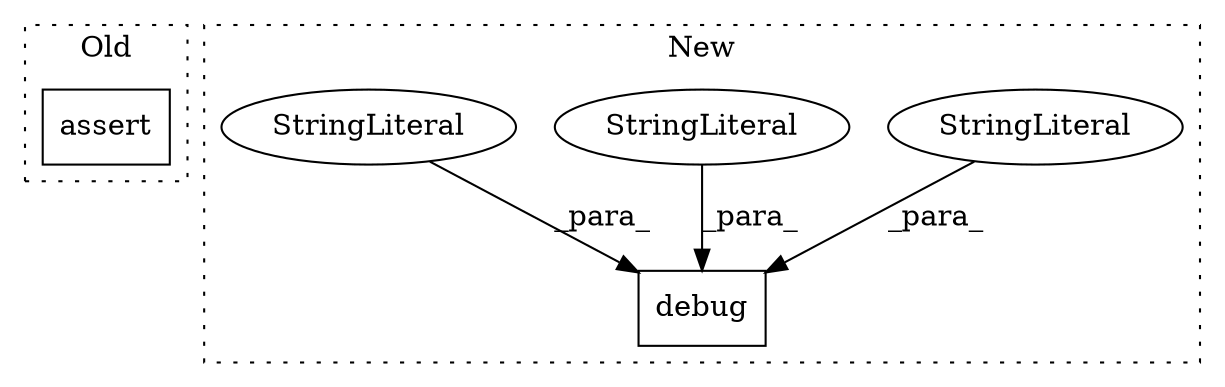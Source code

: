 digraph G {
subgraph cluster0 {
1 [label="assert" a="32" s="2767,2782" l="11,1" shape="box"];
label = "Old";
style="dotted";
}
subgraph cluster1 {
2 [label="debug" a="32" s="3812,3893" l="6,1" shape="box"];
3 [label="StringLiteral" a="45" s="3867" l="26" shape="ellipse"];
4 [label="StringLiteral" a="45" s="3818" l="29" shape="ellipse"];
5 [label="StringLiteral" a="45" s="3848" l="18" shape="ellipse"];
label = "New";
style="dotted";
}
3 -> 2 [label="_para_"];
4 -> 2 [label="_para_"];
5 -> 2 [label="_para_"];
}